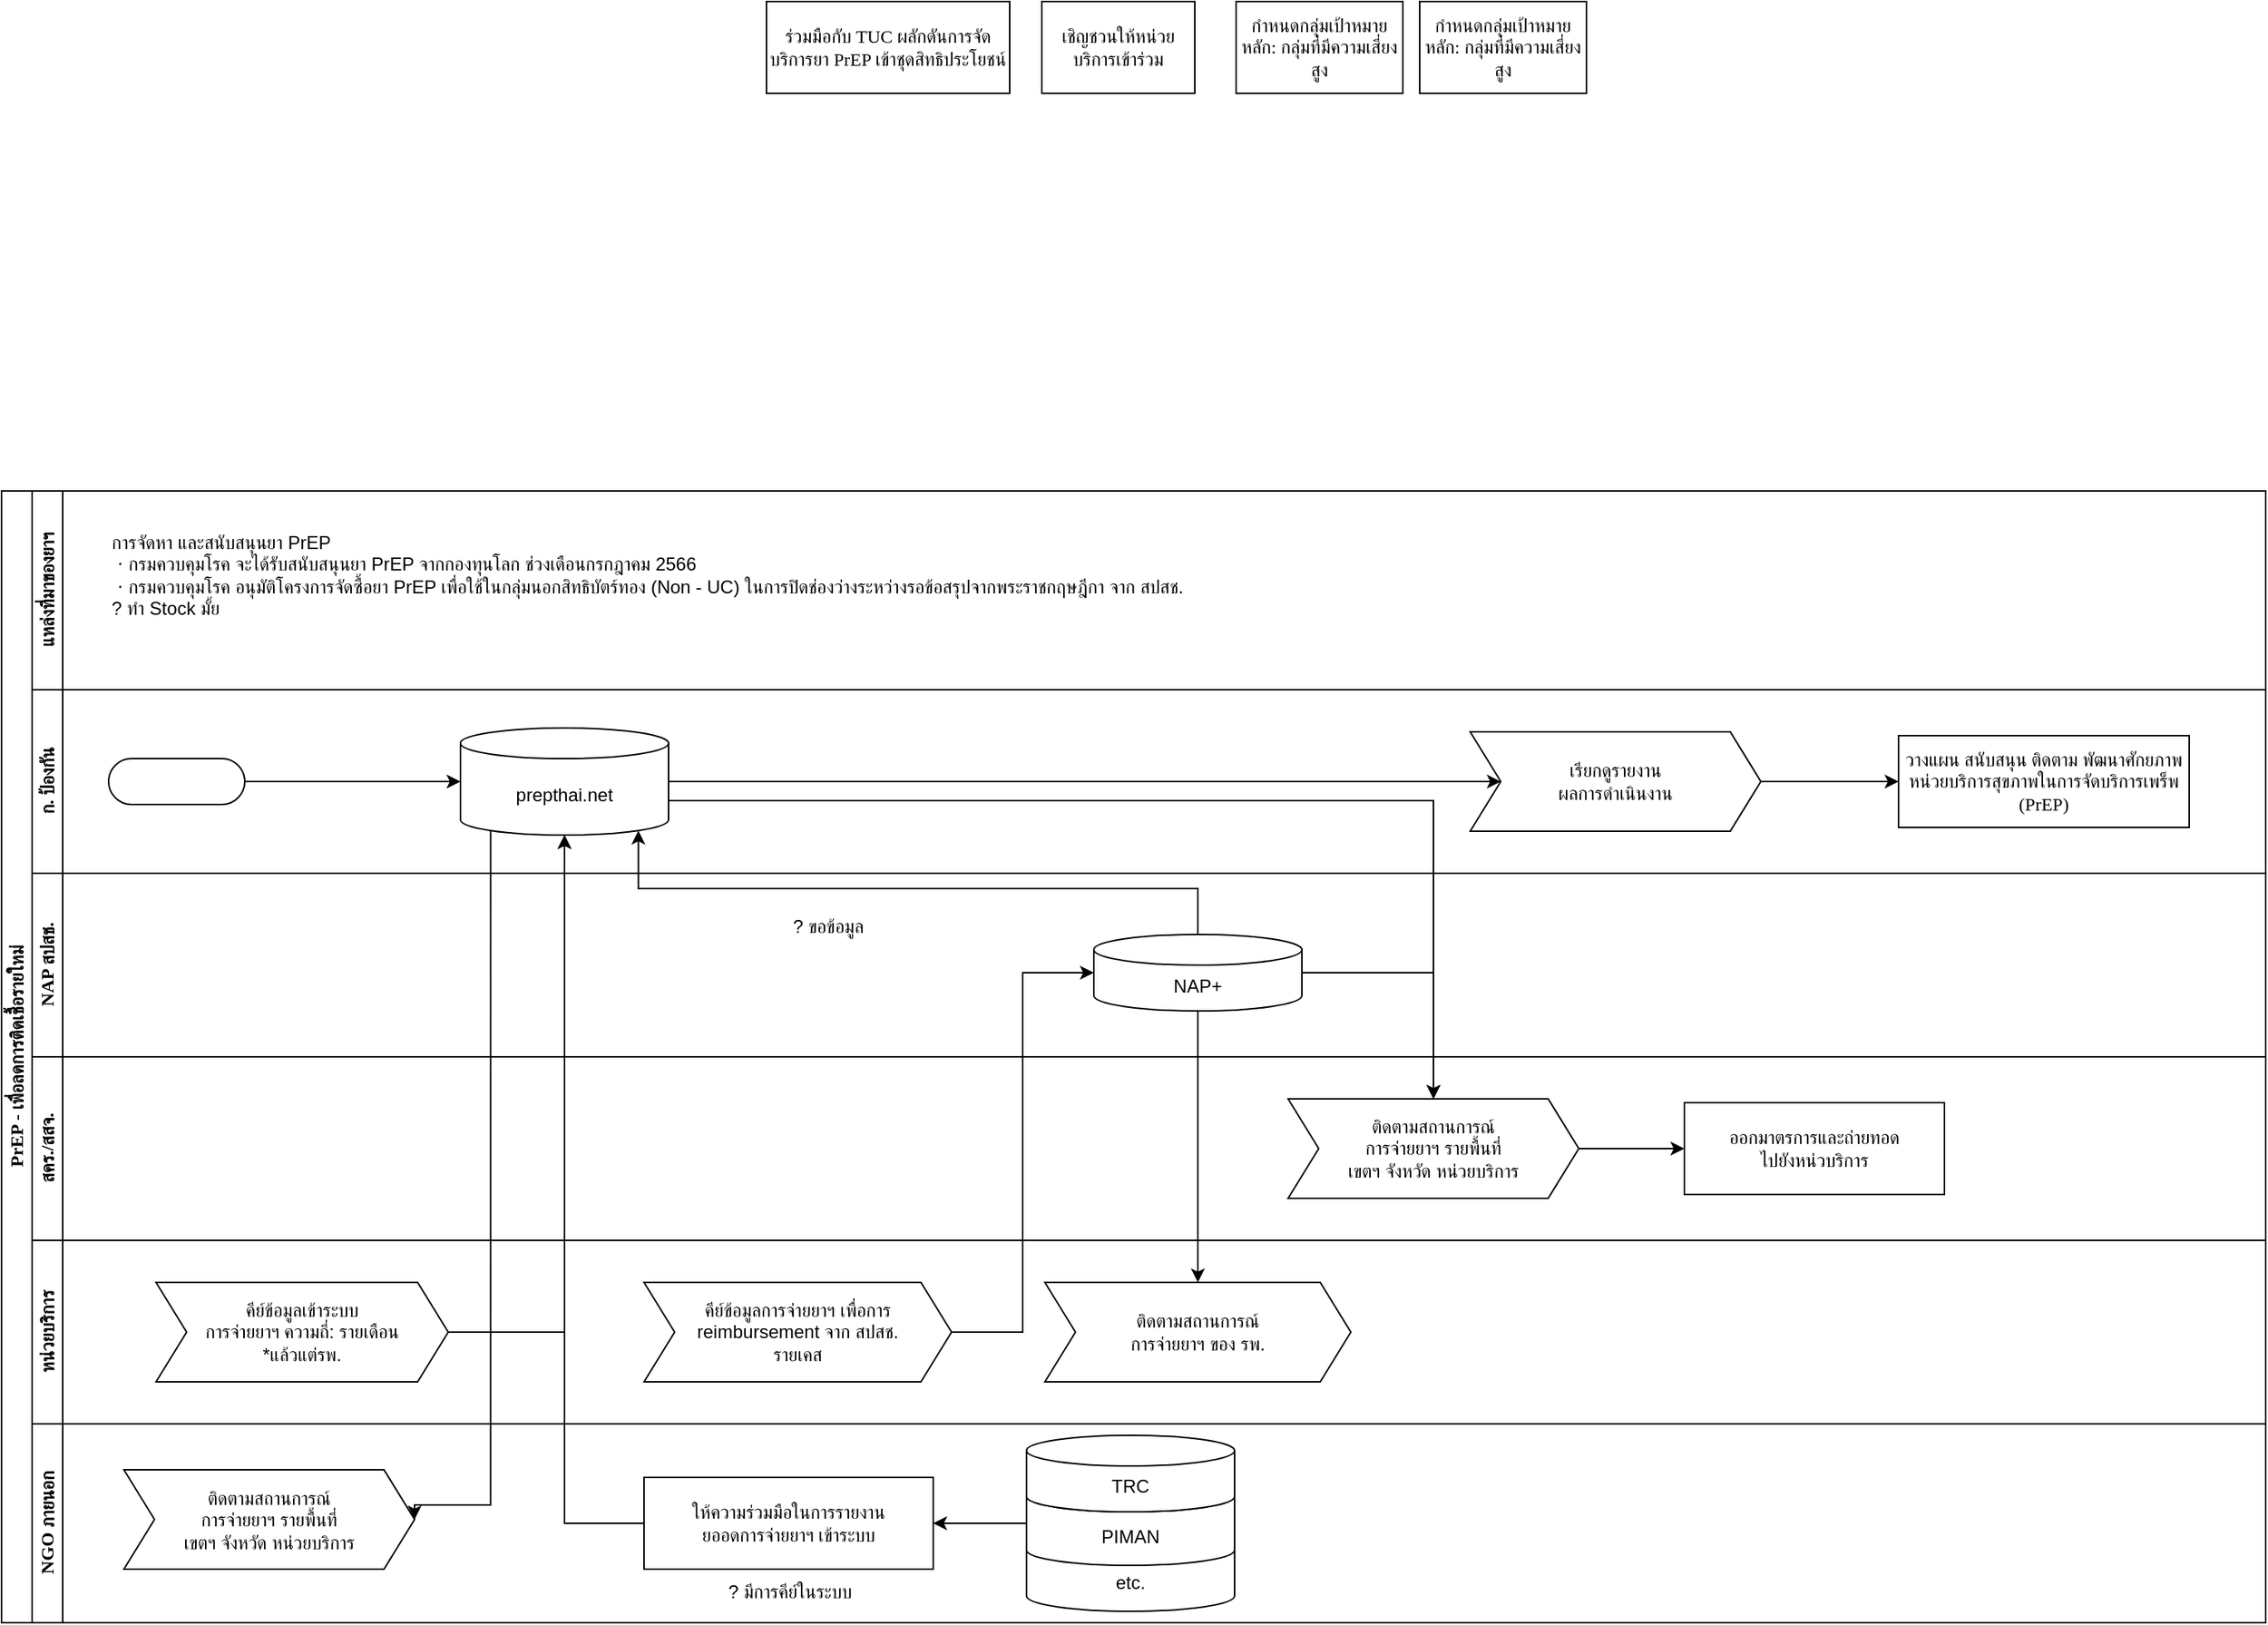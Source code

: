 <mxfile version="22.1.18" type="github">
  <diagram id="prtHgNgQTEPvFCAcTncT" name="Page-1">
    <mxGraphModel dx="1240" dy="1852" grid="1" gridSize="10" guides="1" tooltips="1" connect="1" arrows="1" fold="1" page="1" pageScale="1" pageWidth="827" pageHeight="1169" math="0" shadow="0">
      <root>
        <mxCell id="0" />
        <mxCell id="1" parent="0" />
        <mxCell id="MBqHi0RIl6pIaIw_45iy-1" value="PrEP - เพื่อลดการติดเชื้อรายใหม่" style="swimlane;html=1;childLayout=stackLayout;resizeParent=1;resizeParentMax=0;horizontal=0;startSize=20;horizontalStack=0;fontFamily=Tahoma;" parent="1" vertex="1">
          <mxGeometry x="120" y="110" width="1480" height="740" as="geometry" />
        </mxCell>
        <mxCell id="MBqHi0RIl6pIaIw_45iy-6" value="แหล่งที่มาของยาฯ" style="swimlane;html=1;startSize=20;horizontal=0;fontFamily=Tahoma;" parent="MBqHi0RIl6pIaIw_45iy-1" vertex="1">
          <mxGeometry x="20" width="1460" height="130" as="geometry" />
        </mxCell>
        <mxCell id="HF9op6qbkQqd7dtjPycm-45" value="&lt;span style=&quot;background-color: initial;&quot;&gt;การจัดหา และสนับสนุนยา PrEP&lt;/span&gt;&lt;br&gt;&lt;p style=&quot;margin: 0px;&quot;&gt;&lt;span style=&quot;background-color: initial;&quot;&gt;ㆍกรมควบคุมโรค จะได้รับสนับสนุนยา PrEP จากกองทุนโลก ช่วงเดือนกรกฎาคม 2566&lt;/span&gt;&lt;/p&gt;&lt;p style=&quot;margin: 0px;&quot;&gt;ㆍกรมควบคุมโรค อนุมัติโครงการจัดซื้อยา PrEP เพื่อใช้ในกลุ่มนอกสิทธิบัตร์ทอง (Non - UC) ในการปิด&lt;span style=&quot;background-color: initial;&quot;&gt;ช่องว่างระหว่างรอข้อสรุปจากพระราชกฤษฎีกา จาก สปสช.&lt;/span&gt;&lt;/p&gt;? ทำ Stock มั้ย" style="text;html=1;align=left;verticalAlign=middle;resizable=0;points=[];autosize=1;strokeColor=none;fillColor=none;" vertex="1" parent="MBqHi0RIl6pIaIw_45iy-6">
          <mxGeometry x="50" y="20" width="800" height="70" as="geometry" />
        </mxCell>
        <mxCell id="HF9op6qbkQqd7dtjPycm-26" value="ก. ป้องกัน" style="swimlane;html=1;startSize=20;horizontal=0;fontFamily=Tahoma;" vertex="1" parent="MBqHi0RIl6pIaIw_45iy-1">
          <mxGeometry x="20" y="130" width="1460" height="120" as="geometry" />
        </mxCell>
        <mxCell id="HF9op6qbkQqd7dtjPycm-48" style="edgeStyle=orthogonalEdgeStyle;rounded=0;orthogonalLoop=1;jettySize=auto;html=1;exitX=1;exitY=0.5;exitDx=0;exitDy=0;exitPerimeter=0;" edge="1" parent="HF9op6qbkQqd7dtjPycm-26" source="HF9op6qbkQqd7dtjPycm-9" target="HF9op6qbkQqd7dtjPycm-46">
          <mxGeometry relative="1" as="geometry" />
        </mxCell>
        <mxCell id="HF9op6qbkQqd7dtjPycm-9" value="prepthai.net" style="shape=cylinder3;whiteSpace=wrap;html=1;boundedLbl=1;backgroundOutline=1;size=10;" vertex="1" parent="HF9op6qbkQqd7dtjPycm-26">
          <mxGeometry x="280" y="25" width="136" height="70" as="geometry" />
        </mxCell>
        <mxCell id="HF9op6qbkQqd7dtjPycm-2" value="" style="rounded=1;whiteSpace=wrap;html=1;arcSize=50;" vertex="1" parent="HF9op6qbkQqd7dtjPycm-26">
          <mxGeometry x="50" y="45" width="89" height="30" as="geometry" />
        </mxCell>
        <mxCell id="HF9op6qbkQqd7dtjPycm-10" value="" style="edgeStyle=orthogonalEdgeStyle;rounded=0;orthogonalLoop=1;jettySize=auto;html=1;fontFamily=Tahoma;exitX=1;exitY=0.5;exitDx=0;exitDy=0;" edge="1" parent="HF9op6qbkQqd7dtjPycm-26" source="HF9op6qbkQqd7dtjPycm-2" target="HF9op6qbkQqd7dtjPycm-9">
          <mxGeometry relative="1" as="geometry">
            <mxPoint x="249" y="50" as="sourcePoint" />
            <mxPoint x="600" y="50" as="targetPoint" />
          </mxGeometry>
        </mxCell>
        <mxCell id="HF9op6qbkQqd7dtjPycm-49" style="edgeStyle=orthogonalEdgeStyle;rounded=0;orthogonalLoop=1;jettySize=auto;html=1;" edge="1" parent="HF9op6qbkQqd7dtjPycm-26" source="HF9op6qbkQqd7dtjPycm-46" target="HF9op6qbkQqd7dtjPycm-47">
          <mxGeometry relative="1" as="geometry" />
        </mxCell>
        <mxCell id="HF9op6qbkQqd7dtjPycm-46" value="เรียกดูรายงาน&lt;br&gt;ผลการดำเนินงาน" style="shape=step;perimeter=stepPerimeter;whiteSpace=wrap;html=1;fixedSize=1;" vertex="1" parent="HF9op6qbkQqd7dtjPycm-26">
          <mxGeometry x="940" y="27.5" width="190" height="65" as="geometry" />
        </mxCell>
        <mxCell id="HF9op6qbkQqd7dtjPycm-47" value="วางแผน สนับสนุน ติดตาม พัฒนาศักยภาพหน่วยบริการสุขภาพในการจัดบริการเพร็พ (PrEP)" style="rounded=0;whiteSpace=wrap;html=1;fontFamily=Tahoma;fontSize=12;fontColor=#000000;align=center;" vertex="1" parent="HF9op6qbkQqd7dtjPycm-26">
          <mxGeometry x="1220" y="30" width="190" height="60" as="geometry" />
        </mxCell>
        <mxCell id="MBqHi0RIl6pIaIw_45iy-13" value="NAP สปสช." style="swimlane;html=1;startSize=20;horizontal=0;fontFamily=Tahoma;" parent="MBqHi0RIl6pIaIw_45iy-1" vertex="1">
          <mxGeometry x="20" y="250" width="1460" height="120" as="geometry" />
        </mxCell>
        <mxCell id="HF9op6qbkQqd7dtjPycm-14" value="NAP+" style="shape=cylinder3;whiteSpace=wrap;html=1;boundedLbl=1;backgroundOutline=1;size=10;" vertex="1" parent="MBqHi0RIl6pIaIw_45iy-13">
          <mxGeometry x="694" y="40" width="136" height="50" as="geometry" />
        </mxCell>
        <mxCell id="HF9op6qbkQqd7dtjPycm-23" value="? ขอข้อมูล" style="text;html=1;align=center;verticalAlign=middle;resizable=0;points=[];autosize=1;strokeColor=none;fillColor=none;" vertex="1" parent="MBqHi0RIl6pIaIw_45iy-13">
          <mxGeometry x="480" y="20" width="80" height="30" as="geometry" />
        </mxCell>
        <mxCell id="MBqHi0RIl6pIaIw_45iy-17" value="สคร./สสจ." style="swimlane;html=1;startSize=20;horizontal=0;fontFamily=Tahoma;" parent="MBqHi0RIl6pIaIw_45iy-1" vertex="1">
          <mxGeometry x="20" y="370" width="1460" height="120" as="geometry" />
        </mxCell>
        <mxCell id="HF9op6qbkQqd7dtjPycm-39" style="edgeStyle=orthogonalEdgeStyle;rounded=0;orthogonalLoop=1;jettySize=auto;html=1;entryX=0;entryY=0.5;entryDx=0;entryDy=0;" edge="1" parent="MBqHi0RIl6pIaIw_45iy-17" source="HF9op6qbkQqd7dtjPycm-15" target="MBqHi0RIl6pIaIw_45iy-35">
          <mxGeometry relative="1" as="geometry" />
        </mxCell>
        <mxCell id="HF9op6qbkQqd7dtjPycm-15" value="ติดตามสถานการณ์&lt;br&gt;การจ่ายยาฯ รายพื้นที่&lt;br&gt;เขตฯ จังหวัด หน่วยบริการ" style="shape=step;perimeter=stepPerimeter;whiteSpace=wrap;html=1;fixedSize=1;" vertex="1" parent="MBqHi0RIl6pIaIw_45iy-17">
          <mxGeometry x="821" y="27.5" width="190" height="65" as="geometry" />
        </mxCell>
        <mxCell id="MBqHi0RIl6pIaIw_45iy-35" value="ออกมาตรการและถ่ายทอด&lt;br&gt;ไปยังหน่วบริการ" style="rounded=0;whiteSpace=wrap;html=1;fontFamily=Tahoma;fontSize=12;fontColor=#000000;align=center;" parent="MBqHi0RIl6pIaIw_45iy-17" vertex="1">
          <mxGeometry x="1080" y="30" width="170" height="60" as="geometry" />
        </mxCell>
        <mxCell id="MBqHi0RIl6pIaIw_45iy-21" value="หน่วยบริการ" style="swimlane;html=1;startSize=20;horizontal=0;fontFamily=Tahoma;" parent="MBqHi0RIl6pIaIw_45iy-1" vertex="1">
          <mxGeometry x="20" y="490" width="1460" height="120" as="geometry" />
        </mxCell>
        <mxCell id="HF9op6qbkQqd7dtjPycm-11" value="คีย์ข้อมูลเข้าระบบ&lt;br style=&quot;border-color: var(--border-color); font-family: Tahoma;&quot;&gt;&lt;span style=&quot;font-family: Tahoma;&quot;&gt;การจ่ายยาฯ&amp;nbsp;&lt;/span&gt;ความถี่: รายเดือน&lt;br&gt;*แล้วแต่รพ." style="shape=step;perimeter=stepPerimeter;whiteSpace=wrap;html=1;fixedSize=1;" vertex="1" parent="MBqHi0RIl6pIaIw_45iy-21">
          <mxGeometry x="81" y="27.5" width="191" height="65" as="geometry" />
        </mxCell>
        <mxCell id="HF9op6qbkQqd7dtjPycm-19" value="คีย์ข้อมูลการจ่ายยาฯ เพื่อการ reimbursement จาก สปสช.&lt;br&gt;รายเคส" style="shape=step;perimeter=stepPerimeter;whiteSpace=wrap;html=1;fixedSize=1;" vertex="1" parent="MBqHi0RIl6pIaIw_45iy-21">
          <mxGeometry x="400" y="27.5" width="201" height="65" as="geometry" />
        </mxCell>
        <mxCell id="HF9op6qbkQqd7dtjPycm-21" value="ติดตามสถานการณ์&lt;br&gt;การจ่ายยาฯ ของ รพ." style="shape=step;perimeter=stepPerimeter;whiteSpace=wrap;html=1;fixedSize=1;" vertex="1" parent="MBqHi0RIl6pIaIw_45iy-21">
          <mxGeometry x="662" y="27.5" width="200" height="65" as="geometry" />
        </mxCell>
        <mxCell id="HF9op6qbkQqd7dtjPycm-3" value="NGO ภายนอก" style="swimlane;html=1;startSize=20;horizontal=0;fontFamily=Tahoma;" vertex="1" parent="MBqHi0RIl6pIaIw_45iy-1">
          <mxGeometry x="20" y="610" width="1460" height="130" as="geometry" />
        </mxCell>
        <mxCell id="HF9op6qbkQqd7dtjPycm-4" value="ให้ความร่วมมือในการรายงาน&lt;br&gt;ยออดการจ่ายยาฯ เข้าระบบ" style="rounded=0;whiteSpace=wrap;html=1;fontFamily=Tahoma;fontSize=12;fontColor=#000000;align=center;" vertex="1" parent="HF9op6qbkQqd7dtjPycm-3">
          <mxGeometry x="400" y="35" width="189" height="60" as="geometry" />
        </mxCell>
        <mxCell id="HF9op6qbkQqd7dtjPycm-8" value="? มีการคีย์ในระบบ" style="text;html=1;align=center;verticalAlign=middle;resizable=0;points=[];autosize=1;strokeColor=none;fillColor=none;" vertex="1" parent="HF9op6qbkQqd7dtjPycm-3">
          <mxGeometry x="439.5" y="95" width="110" height="30" as="geometry" />
        </mxCell>
        <mxCell id="HF9op6qbkQqd7dtjPycm-34" style="edgeStyle=orthogonalEdgeStyle;rounded=0;orthogonalLoop=1;jettySize=auto;html=1;exitX=0;exitY=0.5;exitDx=0;exitDy=0;exitPerimeter=0;" edge="1" parent="HF9op6qbkQqd7dtjPycm-3" source="HF9op6qbkQqd7dtjPycm-31" target="HF9op6qbkQqd7dtjPycm-4">
          <mxGeometry relative="1" as="geometry" />
        </mxCell>
        <mxCell id="HF9op6qbkQqd7dtjPycm-40" value="" style="group" vertex="1" connectable="0" parent="HF9op6qbkQqd7dtjPycm-3">
          <mxGeometry x="650" y="7.5" width="136" height="115" as="geometry" />
        </mxCell>
        <mxCell id="HF9op6qbkQqd7dtjPycm-32" value="etc." style="shape=cylinder3;whiteSpace=wrap;html=1;boundedLbl=1;backgroundOutline=1;size=10;" vertex="1" parent="HF9op6qbkQqd7dtjPycm-40">
          <mxGeometry y="60" width="136" height="55" as="geometry" />
        </mxCell>
        <mxCell id="HF9op6qbkQqd7dtjPycm-31" value="PIMAN" style="shape=cylinder3;whiteSpace=wrap;html=1;boundedLbl=1;backgroundOutline=1;size=10;" vertex="1" parent="HF9op6qbkQqd7dtjPycm-40">
          <mxGeometry y="30" width="136" height="55" as="geometry" />
        </mxCell>
        <mxCell id="HF9op6qbkQqd7dtjPycm-28" value="TRC" style="shape=cylinder3;whiteSpace=wrap;html=1;boundedLbl=1;backgroundOutline=1;size=10;" vertex="1" parent="HF9op6qbkQqd7dtjPycm-40">
          <mxGeometry width="136" height="50" as="geometry" />
        </mxCell>
        <mxCell id="HF9op6qbkQqd7dtjPycm-42" value="ติดตามสถานการณ์&lt;br&gt;การจ่ายยาฯ รายพื้นที่&lt;br&gt;เขตฯ จังหวัด หน่วยบริการ" style="shape=step;perimeter=stepPerimeter;whiteSpace=wrap;html=1;fixedSize=1;" vertex="1" parent="HF9op6qbkQqd7dtjPycm-3">
          <mxGeometry x="60" y="30" width="190" height="65" as="geometry" />
        </mxCell>
        <mxCell id="MBqHi0RIl6pIaIw_45iy-31" value="" style="endArrow=classic;html=1;rounded=0;exitX=1;exitY=0.5;exitDx=0;exitDy=0;entryX=0.5;entryY=1;entryDx=0;entryDy=0;entryPerimeter=0;edgeStyle=orthogonalEdgeStyle;" parent="MBqHi0RIl6pIaIw_45iy-1" source="HF9op6qbkQqd7dtjPycm-11" target="HF9op6qbkQqd7dtjPycm-9" edge="1">
          <mxGeometry width="50" height="50" relative="1" as="geometry">
            <mxPoint x="241" y="430" as="sourcePoint" />
            <mxPoint x="500.5" y="420" as="targetPoint" />
          </mxGeometry>
        </mxCell>
        <mxCell id="HF9op6qbkQqd7dtjPycm-13" style="edgeStyle=orthogonalEdgeStyle;rounded=0;orthogonalLoop=1;jettySize=auto;html=1;entryX=0.5;entryY=1;entryDx=0;entryDy=0;entryPerimeter=0;exitX=0;exitY=0.5;exitDx=0;exitDy=0;" edge="1" parent="MBqHi0RIl6pIaIw_45iy-1" source="HF9op6qbkQqd7dtjPycm-4" target="HF9op6qbkQqd7dtjPycm-9">
          <mxGeometry relative="1" as="geometry" />
        </mxCell>
        <mxCell id="HF9op6qbkQqd7dtjPycm-17" style="edgeStyle=orthogonalEdgeStyle;rounded=0;orthogonalLoop=1;jettySize=auto;html=1;exitX=1;exitY=0;exitDx=0;exitDy=47.5;exitPerimeter=0;" edge="1" parent="MBqHi0RIl6pIaIw_45iy-1" source="HF9op6qbkQqd7dtjPycm-9" target="HF9op6qbkQqd7dtjPycm-15">
          <mxGeometry relative="1" as="geometry" />
        </mxCell>
        <mxCell id="HF9op6qbkQqd7dtjPycm-20" style="edgeStyle=orthogonalEdgeStyle;rounded=0;orthogonalLoop=1;jettySize=auto;html=1;entryX=0;entryY=0.5;entryDx=0;entryDy=0;entryPerimeter=0;" edge="1" parent="MBqHi0RIl6pIaIw_45iy-1" source="HF9op6qbkQqd7dtjPycm-19" target="HF9op6qbkQqd7dtjPycm-14">
          <mxGeometry relative="1" as="geometry" />
        </mxCell>
        <mxCell id="HF9op6qbkQqd7dtjPycm-18" style="edgeStyle=orthogonalEdgeStyle;rounded=0;orthogonalLoop=1;jettySize=auto;html=1;entryX=0.5;entryY=0;entryDx=0;entryDy=0;exitX=1;exitY=0.5;exitDx=0;exitDy=0;exitPerimeter=0;" edge="1" parent="MBqHi0RIl6pIaIw_45iy-1" source="HF9op6qbkQqd7dtjPycm-14" target="HF9op6qbkQqd7dtjPycm-15">
          <mxGeometry relative="1" as="geometry" />
        </mxCell>
        <mxCell id="HF9op6qbkQqd7dtjPycm-37" style="edgeStyle=orthogonalEdgeStyle;rounded=0;orthogonalLoop=1;jettySize=auto;html=1;entryX=0.855;entryY=1;entryDx=0;entryDy=-2.9;entryPerimeter=0;exitX=0.5;exitY=0;exitDx=0;exitDy=0;exitPerimeter=0;" edge="1" parent="MBqHi0RIl6pIaIw_45iy-1" source="HF9op6qbkQqd7dtjPycm-14" target="HF9op6qbkQqd7dtjPycm-9">
          <mxGeometry relative="1" as="geometry">
            <Array as="points">
              <mxPoint x="416" y="260" />
            </Array>
          </mxGeometry>
        </mxCell>
        <mxCell id="HF9op6qbkQqd7dtjPycm-38" style="edgeStyle=orthogonalEdgeStyle;rounded=0;orthogonalLoop=1;jettySize=auto;html=1;entryX=0.5;entryY=0;entryDx=0;entryDy=0;" edge="1" parent="MBqHi0RIl6pIaIw_45iy-1" source="HF9op6qbkQqd7dtjPycm-14" target="HF9op6qbkQqd7dtjPycm-21">
          <mxGeometry relative="1" as="geometry" />
        </mxCell>
        <mxCell id="HF9op6qbkQqd7dtjPycm-44" style="edgeStyle=orthogonalEdgeStyle;rounded=0;orthogonalLoop=1;jettySize=auto;html=1;exitX=0.145;exitY=1;exitDx=0;exitDy=-2.9;exitPerimeter=0;entryX=1;entryY=0.5;entryDx=0;entryDy=0;" edge="1" parent="MBqHi0RIl6pIaIw_45iy-1" source="HF9op6qbkQqd7dtjPycm-9" target="HF9op6qbkQqd7dtjPycm-42">
          <mxGeometry relative="1" as="geometry">
            <Array as="points">
              <mxPoint x="320" y="663" />
            </Array>
          </mxGeometry>
        </mxCell>
        <mxCell id="MBqHi0RIl6pIaIw_45iy-9" value="ร่วมมือกับ TUC ผลักดันการจัดบริการยา PrEP เข้าชุดสิทธิประโยชน์&lt;span id=&quot;docs-internal-guid-872f812b-7fff-6672-2b00-a25f9a93de14&quot;&gt;&lt;/span&gt;" style="rounded=0;whiteSpace=wrap;html=1;fontFamily=Tahoma;fontSize=12;fontColor=#000000;align=center;" parent="1" vertex="1">
          <mxGeometry x="620" y="-210" width="159" height="60" as="geometry" />
        </mxCell>
        <mxCell id="MBqHi0RIl6pIaIw_45iy-38" value="กำหนดกลุ่มเป้าหมายหลัก: กลุ่มที่มีความเสี่ยงสูง" style="rounded=0;whiteSpace=wrap;html=1;fontFamily=Tahoma;fontSize=12;fontColor=#000000;align=center;" parent="1" vertex="1">
          <mxGeometry x="1047" y="-210" width="109" height="60" as="geometry" />
        </mxCell>
        <mxCell id="MBqHi0RIl6pIaIw_45iy-11" value="กำหนดกลุ่มเป้าหมายหลัก: กลุ่มที่มีความเสี่ยงสูง" style="rounded=0;whiteSpace=wrap;html=1;fontFamily=Tahoma;fontSize=12;fontColor=#000000;align=center;" parent="1" vertex="1">
          <mxGeometry x="927" y="-210" width="109" height="60" as="geometry" />
        </mxCell>
        <mxCell id="MBqHi0RIl6pIaIw_45iy-29" value="เชิญชวนให้หน่วยบริการเข้าร่วม&lt;span id=&quot;docs-internal-guid-872f812b-7fff-6672-2b00-a25f9a93de14&quot;&gt;&lt;/span&gt;" style="rounded=0;whiteSpace=wrap;html=1;fontFamily=Tahoma;fontSize=12;fontColor=#000000;align=center;" parent="1" vertex="1">
          <mxGeometry x="800" y="-210" width="100" height="60" as="geometry" />
        </mxCell>
      </root>
    </mxGraphModel>
  </diagram>
</mxfile>
